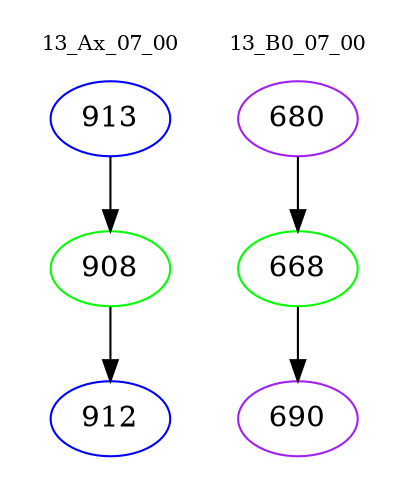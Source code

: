 digraph{
subgraph cluster_0 {
color = white
label = "13_Ax_07_00";
fontsize=10;
T0_913 [label="913", color="blue"]
T0_913 -> T0_908 [color="black"]
T0_908 [label="908", color="green"]
T0_908 -> T0_912 [color="black"]
T0_912 [label="912", color="blue"]
}
subgraph cluster_1 {
color = white
label = "13_B0_07_00";
fontsize=10;
T1_680 [label="680", color="purple"]
T1_680 -> T1_668 [color="black"]
T1_668 [label="668", color="green"]
T1_668 -> T1_690 [color="black"]
T1_690 [label="690", color="purple"]
}
}

